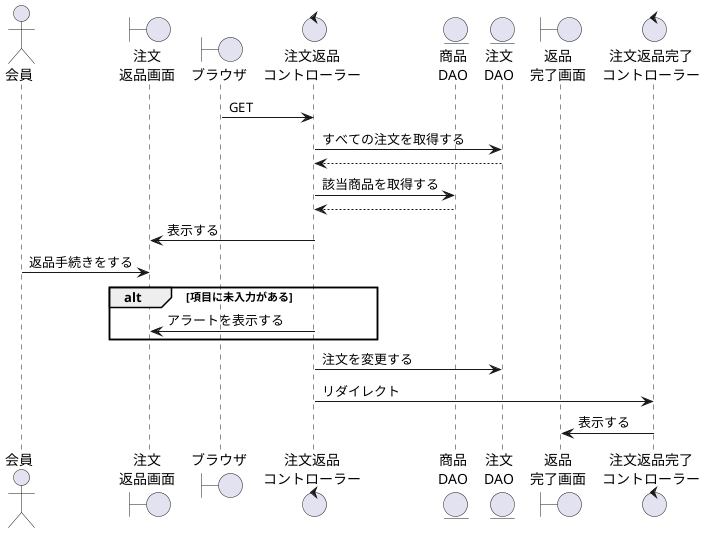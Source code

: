 @startuml return
' ①縦軸の並び順を決める
actor "会員" as act
boundary "注文\n返品画面" as orb
' コントローラーに初回アクセスするもの
boundary "ブラウザ" as brz
' コントローラーまたはビューの名称を決める
control "注文返品\nコントローラー" as orc
' DAOまたはモデルとなる
entity "商品\nDAO" as pdt
entity "注文\nDAO" as order
boundary "返品\n完了画面" as orkb
control "注文返品完了\nコントローラー" as orkc

brz -> orc: GET
orc -> order:すべての注文を取得する
orc <-- order
orc -> pdt:該当商品を取得する
orc <-- pdt
orb <- orc:表示する
act -> orb:返品手続きをする


alt 項目に未入力がある
    orb <- orc:アラートを表示する
end

orc -> order: 注文を変更する
orc -> orkc: リダイレクト
orkb <- orkc:表示する

@enduml

